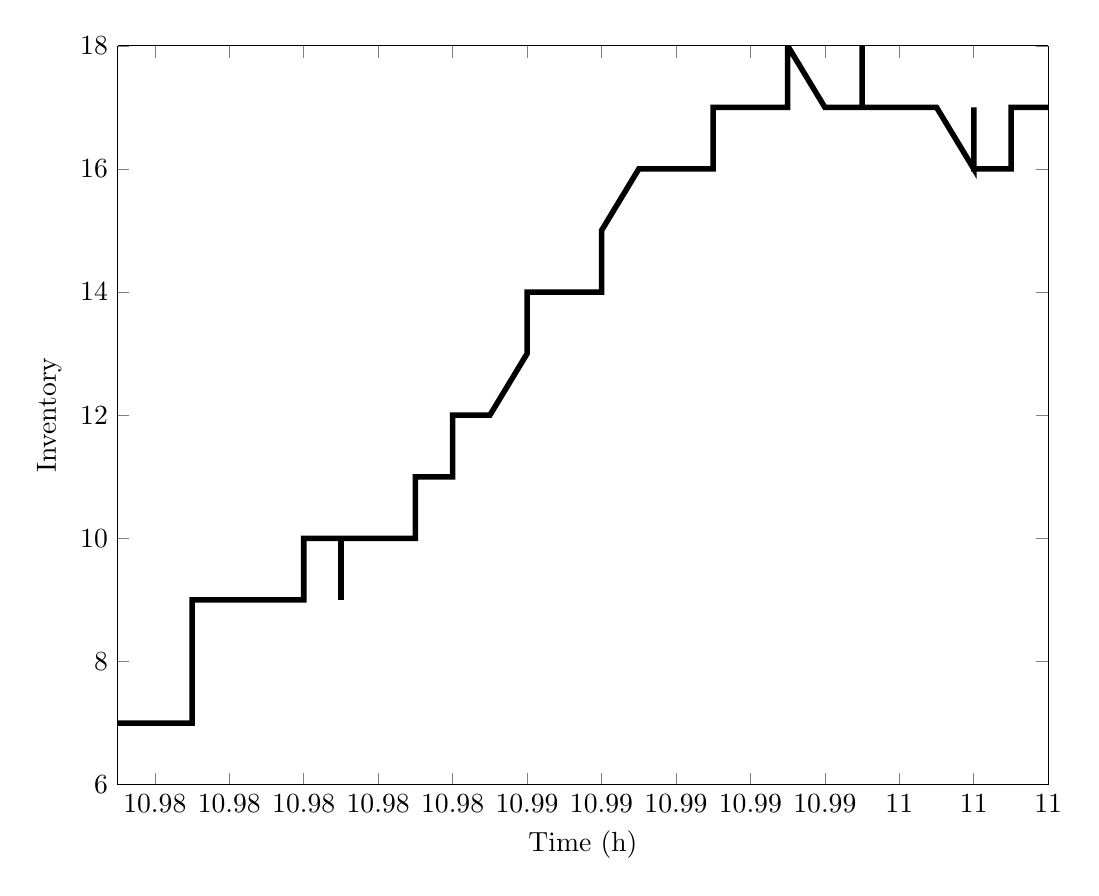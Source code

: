 % This file was created by matlab2tikz.
%
%The latest updates can be retrieved from
%  http://www.mathworks.com/matlabcentral/fileexchange/22022-matlab2tikz-matlab2tikz
%where you can also make suggestions and rate matlab2tikz.
%
\begin{tikzpicture}

\begin{axis}[%
width=4.653in,
height=3.694in,
at={(0.978in,0.622in)},
scale only axis,
separate axis lines,
every outer x axis line/.append style={black},
every x tick label/.append style={font=\color{black}},
xmin=10.975,
xmax=11,
xlabel={Time (h)},
every outer y axis line/.append style={black},
every y tick label/.append style={font=\color{black}},
ymin=6,
ymax=18,
ylabel={Inventory},
axis background/.style={fill=white}
]
\addplot [color=black,solid,line width=2.0pt,forget plot]
  table[row sep=crcr]{%
10.975	7\\
10.975	7\\
10.976	7\\
10.976	7\\
10.976	7\\
10.976	7\\
10.977	7\\
10.977	8\\
10.977	8\\
10.977	9\\
10.978	9\\
10.978	9\\
10.978	9\\
10.979	9\\
10.979	9\\
10.979	9\\
10.979	9\\
10.98	9\\
10.98	9\\
10.98	10\\
10.981	10\\
10.981	10\\
10.981	9\\
10.981	10\\
10.982	10\\
10.982	10\\
10.982	10\\
10.982	10\\
10.983	10\\
10.983	10\\
10.983	11\\
10.984	11\\
10.984	11\\
10.984	12\\
10.984	12\\
10.985	12\\
10.985	12\\
10.985	12\\
10.986	13\\
10.986	13\\
10.986	13\\
10.986	14\\
10.987	14\\
10.987	14\\
10.987	14\\
10.988	14\\
10.988	14\\
10.988	15\\
10.988	15\\
10.989	16\\
10.989	16\\
10.989	16\\
10.989	16\\
10.99	16\\
10.99	16\\
10.99	16\\
10.991	16\\
10.991	16\\
10.991	16\\
10.991	17\\
10.992	17\\
10.992	17\\
10.992	17\\
10.992	17\\
10.993	17\\
10.993	17\\
10.993	18\\
10.994	17\\
10.994	17\\
10.994	17\\
10.994	17\\
10.995	17\\
10.995	18\\
10.995	17\\
10.996	17\\
10.996	17\\
10.996	17\\
10.996	17\\
10.997	17\\
10.997	17\\
10.997	17\\
10.998	16\\
10.998	16\\
10.998	17\\
10.998	16\\
10.999	16\\
10.999	17\\
10.999	17\\
10.999	17\\
11.0	17\\
11	17\\
};
\end{axis}
\end{tikzpicture}%